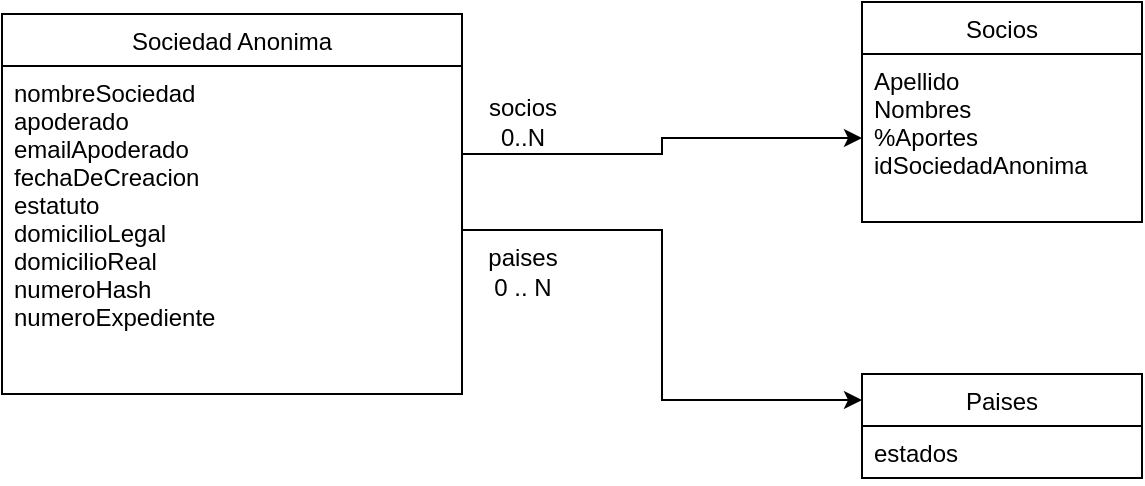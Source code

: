 <mxfile version="15.4.3" type="github"><diagram id="tg0lqJwbmXBvQMINFFCC" name="Page-1"><mxGraphModel dx="1426" dy="771" grid="1" gridSize="10" guides="1" tooltips="1" connect="1" arrows="1" fold="1" page="1" pageScale="1" pageWidth="827" pageHeight="1169" math="0" shadow="0"><root><mxCell id="0"/><mxCell id="1" parent="0"/><mxCell id="SOCzksc2_nWab9quwr7T-1" value="Sociedad Anonima" style="swimlane;fontStyle=0;childLayout=stackLayout;horizontal=1;startSize=26;fillColor=none;horizontalStack=0;resizeParent=1;resizeParentMax=0;resizeLast=0;collapsible=1;marginBottom=0;" vertex="1" parent="1"><mxGeometry x="120" y="46" width="230" height="190" as="geometry"/></mxCell><mxCell id="SOCzksc2_nWab9quwr7T-2" value="nombreSociedad&#10;apoderado&#10;emailApoderado&#10;fechaDeCreacion&#10;estatuto&#10;domicilioLegal&#10;domicilioReal&#10;numeroHash&#10;numeroExpediente&#10;&#10;" style="text;strokeColor=none;fillColor=none;align=left;verticalAlign=top;spacingLeft=4;spacingRight=4;overflow=hidden;rotatable=0;points=[[0,0.5],[1,0.5]];portConstraint=eastwest;fontColor=#000000;" vertex="1" parent="SOCzksc2_nWab9quwr7T-1"><mxGeometry y="26" width="230" height="164" as="geometry"/></mxCell><mxCell id="SOCzksc2_nWab9quwr7T-3" value="Socios" style="swimlane;fontStyle=0;childLayout=stackLayout;horizontal=1;startSize=26;fillColor=none;horizontalStack=0;resizeParent=1;resizeParentMax=0;resizeLast=0;collapsible=1;marginBottom=0;" vertex="1" parent="1"><mxGeometry x="550" y="40" width="140" height="110" as="geometry"/></mxCell><mxCell id="SOCzksc2_nWab9quwr7T-4" value="Apellido&#10;Nombres&#10;%Aportes&#10;idSociedadAnonima&#10;&#10;" style="text;strokeColor=none;fillColor=none;align=left;verticalAlign=top;spacingLeft=4;spacingRight=4;overflow=hidden;rotatable=0;points=[[0,0.5],[1,0.5]];portConstraint=eastwest;" vertex="1" parent="SOCzksc2_nWab9quwr7T-3"><mxGeometry y="26" width="140" height="84" as="geometry"/></mxCell><mxCell id="SOCzksc2_nWab9quwr7T-5" style="edgeStyle=orthogonalEdgeStyle;rounded=0;orthogonalLoop=1;jettySize=auto;html=1;" edge="1" parent="1" source="SOCzksc2_nWab9quwr7T-2" target="SOCzksc2_nWab9quwr7T-4"><mxGeometry relative="1" as="geometry"><Array as="points"><mxPoint x="450" y="116"/><mxPoint x="450" y="108"/></Array></mxGeometry></mxCell><mxCell id="SOCzksc2_nWab9quwr7T-7" value="&lt;div&gt;socios&lt;/div&gt;&lt;div&gt;0&lt;span&gt;..N&lt;/span&gt;&lt;/div&gt;" style="text;html=1;align=center;verticalAlign=middle;resizable=0;points=[];autosize=1;strokeColor=none;fillColor=none;" vertex="1" parent="1"><mxGeometry x="355" y="85" width="50" height="30" as="geometry"/></mxCell><mxCell id="SOCzksc2_nWab9quwr7T-8" value="Paises" style="swimlane;fontStyle=0;childLayout=stackLayout;horizontal=1;startSize=26;fillColor=none;horizontalStack=0;resizeParent=1;resizeParentMax=0;resizeLast=0;collapsible=1;marginBottom=0;" vertex="1" parent="1"><mxGeometry x="550" y="226" width="140" height="52" as="geometry"/></mxCell><mxCell id="SOCzksc2_nWab9quwr7T-9" value="estados" style="text;strokeColor=none;fillColor=none;align=left;verticalAlign=top;spacingLeft=4;spacingRight=4;overflow=hidden;rotatable=0;points=[[0,0.5],[1,0.5]];portConstraint=eastwest;" vertex="1" parent="SOCzksc2_nWab9quwr7T-8"><mxGeometry y="26" width="140" height="26" as="geometry"/></mxCell><mxCell id="SOCzksc2_nWab9quwr7T-12" style="edgeStyle=orthogonalEdgeStyle;rounded=0;orthogonalLoop=1;jettySize=auto;html=1;entryX=0;entryY=0.25;entryDx=0;entryDy=0;" edge="1" parent="1" source="SOCzksc2_nWab9quwr7T-2" target="SOCzksc2_nWab9quwr7T-8"><mxGeometry relative="1" as="geometry"/></mxCell><mxCell id="SOCzksc2_nWab9quwr7T-14" value="paises&lt;br&gt;0 .. N" style="text;html=1;align=center;verticalAlign=middle;resizable=0;points=[];autosize=1;strokeColor=none;fillColor=none;" vertex="1" parent="1"><mxGeometry x="355" y="160" width="50" height="30" as="geometry"/></mxCell></root></mxGraphModel></diagram></mxfile>